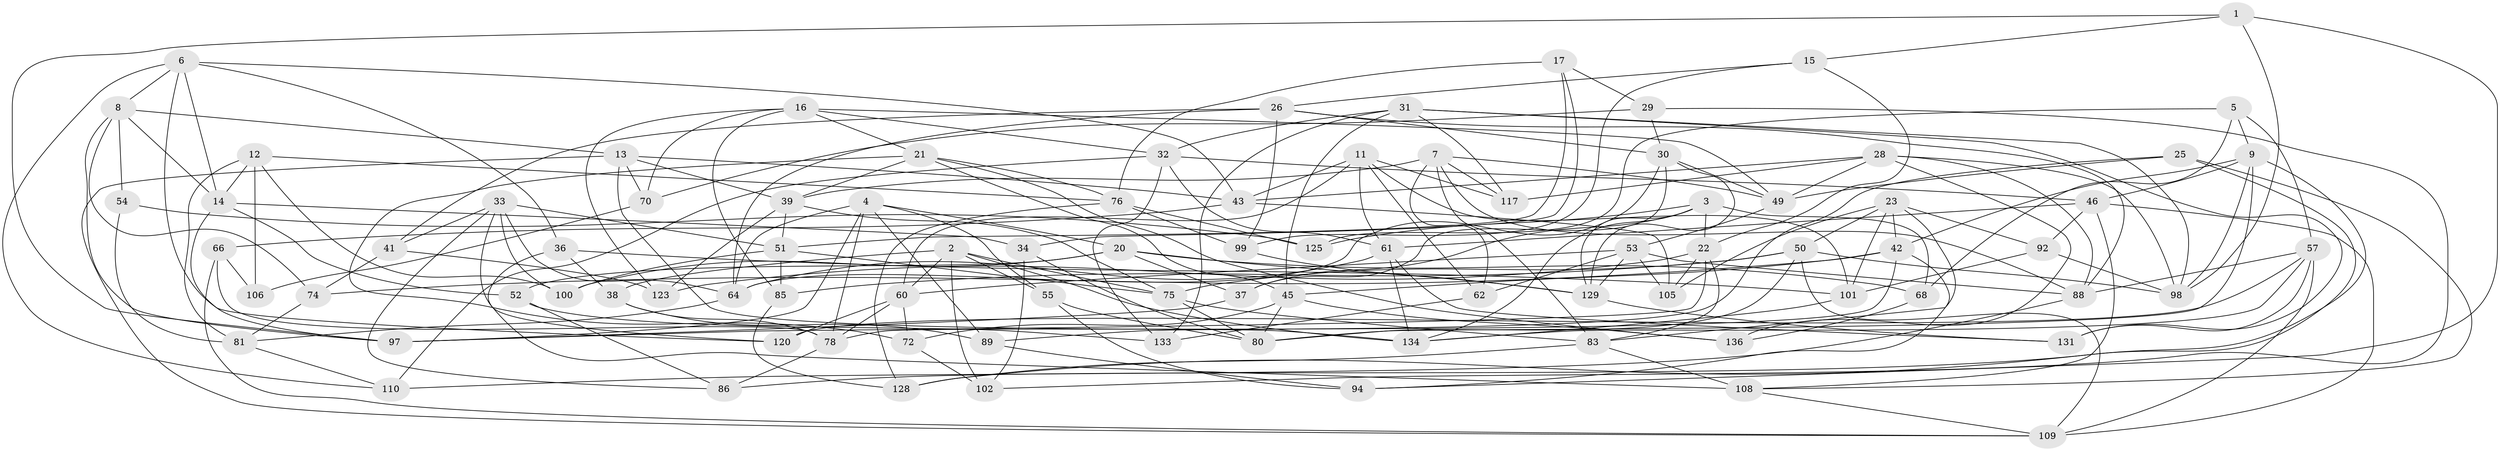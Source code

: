 // original degree distribution, {4: 1.0}
// Generated by graph-tools (version 1.1) at 2025/11/02/27/25 16:11:43]
// undirected, 88 vertices, 222 edges
graph export_dot {
graph [start="1"]
  node [color=gray90,style=filled];
  1;
  2 [super="+58"];
  3 [super="+18"];
  4 [super="+65"];
  5;
  6 [super="+10"];
  7 [super="+84"];
  8 [super="+56"];
  9 [super="+77"];
  11 [super="+103"];
  12 [super="+35"];
  13 [super="+19"];
  14 [super="+59"];
  15;
  16 [super="+126"];
  17;
  20 [super="+27"];
  21 [super="+132"];
  22 [super="+24"];
  23 [super="+104"];
  25;
  26 [super="+48"];
  28 [super="+47"];
  29;
  30 [super="+95"];
  31 [super="+69"];
  32 [super="+40"];
  33 [super="+71"];
  34;
  36 [super="+67"];
  37;
  38;
  39 [super="+79"];
  41;
  42 [super="+113"];
  43 [super="+44"];
  45 [super="+107"];
  46 [super="+82"];
  49 [super="+93"];
  50 [super="+73"];
  51 [super="+124"];
  52;
  53 [super="+91"];
  54;
  55;
  57 [super="+63"];
  60 [super="+118"];
  61 [super="+96"];
  62;
  64 [super="+121"];
  66;
  68;
  70;
  72;
  74;
  75 [super="+114"];
  76 [super="+127"];
  78 [super="+87"];
  80 [super="+116"];
  81 [super="+90"];
  83 [super="+119"];
  85;
  86;
  88 [super="+112"];
  89;
  92;
  94;
  97 [super="+130"];
  98 [super="+111"];
  99;
  100;
  101 [super="+138"];
  102;
  105;
  106;
  108 [super="+115"];
  109 [super="+122"];
  110;
  117;
  120;
  123;
  125;
  128;
  129 [super="+137"];
  131;
  133;
  134 [super="+135"];
  136;
  1 -- 15;
  1 -- 94;
  1 -- 97;
  1 -- 98;
  2 -- 55;
  2 -- 38;
  2 -- 75;
  2 -- 60;
  2 -- 102;
  2 -- 134;
  3 -- 129;
  3 -- 125;
  3 -- 68;
  3 -- 37;
  3 -- 22;
  3 -- 134;
  4 -- 97;
  4 -- 55;
  4 -- 89;
  4 -- 20;
  4 -- 78;
  4 -- 64;
  5 -- 68;
  5 -- 125;
  5 -- 9;
  5 -- 57;
  6 -- 120;
  6 -- 36;
  6 -- 43;
  6 -- 8;
  6 -- 110;
  6 -- 14;
  7 -- 88;
  7 -- 117;
  7 -- 62;
  7 -- 83;
  7 -- 49;
  7 -- 39;
  8 -- 97;
  8 -- 74;
  8 -- 54;
  8 -- 14;
  8 -- 13;
  9 -- 86;
  9 -- 80;
  9 -- 42;
  9 -- 98;
  9 -- 46;
  11 -- 117;
  11 -- 60;
  11 -- 43;
  11 -- 101;
  11 -- 62;
  11 -- 61;
  12 -- 100;
  12 -- 106 [weight=2];
  12 -- 76;
  12 -- 81;
  12 -- 14;
  13 -- 70;
  13 -- 134;
  13 -- 39;
  13 -- 43;
  13 -- 109;
  14 -- 52;
  14 -- 97;
  14 -- 34;
  15 -- 99;
  15 -- 22;
  15 -- 26;
  16 -- 70;
  16 -- 123;
  16 -- 32;
  16 -- 85;
  16 -- 21;
  16 -- 49;
  17 -- 34;
  17 -- 29;
  17 -- 76;
  17 -- 51;
  20 -- 37;
  20 -- 52;
  20 -- 100;
  20 -- 68;
  20 -- 129;
  21 -- 136;
  21 -- 72;
  21 -- 45;
  21 -- 39;
  21 -- 76;
  22 -- 123;
  22 -- 105;
  22 -- 83;
  22 -- 97;
  23 -- 42;
  23 -- 92;
  23 -- 105;
  23 -- 83;
  23 -- 101;
  23 -- 50;
  25 -- 89;
  25 -- 49;
  25 -- 128;
  25 -- 108;
  26 -- 41;
  26 -- 64;
  26 -- 30;
  26 -- 88;
  26 -- 99;
  28 -- 49;
  28 -- 43;
  28 -- 88;
  28 -- 136;
  28 -- 98;
  28 -- 117;
  29 -- 70;
  29 -- 102;
  29 -- 30;
  30 -- 49;
  30 -- 129;
  30 -- 64;
  30 -- 37;
  31 -- 131;
  31 -- 133;
  31 -- 32;
  31 -- 98;
  31 -- 117;
  31 -- 45;
  32 -- 133;
  32 -- 61;
  32 -- 46;
  32 -- 110;
  33 -- 100;
  33 -- 41;
  33 -- 120;
  33 -- 51;
  33 -- 86;
  33 -- 64;
  34 -- 102;
  34 -- 80;
  36 -- 108 [weight=2];
  36 -- 38;
  36 -- 101 [weight=2];
  37 -- 97;
  38 -- 89;
  38 -- 78;
  39 -- 123;
  39 -- 51;
  39 -- 75;
  41 -- 123;
  41 -- 74;
  42 -- 94;
  42 -- 74;
  42 -- 45;
  42 -- 78;
  43 -- 105;
  43 -- 66;
  45 -- 136;
  45 -- 72;
  45 -- 80;
  46 -- 108;
  46 -- 92;
  46 -- 61;
  46 -- 109;
  49 -- 53;
  50 -- 85;
  50 -- 75;
  50 -- 109;
  50 -- 98;
  50 -- 80;
  51 -- 100;
  51 -- 75;
  51 -- 85;
  52 -- 86;
  52 -- 133;
  53 -- 60;
  53 -- 62;
  53 -- 88;
  53 -- 105;
  53 -- 129;
  54 -- 125;
  54 -- 81 [weight=2];
  55 -- 94;
  55 -- 80;
  57 -- 131;
  57 -- 88;
  57 -- 109;
  57 -- 120;
  57 -- 134;
  60 -- 120;
  60 -- 72;
  60 -- 78;
  61 -- 131;
  61 -- 64;
  61 -- 134;
  62 -- 133;
  64 -- 81;
  66 -- 106;
  66 -- 78;
  66 -- 109;
  68 -- 136;
  70 -- 106;
  72 -- 102;
  74 -- 81;
  75 -- 80;
  75 -- 83;
  76 -- 125;
  76 -- 128;
  76 -- 99;
  78 -- 86;
  81 -- 110;
  83 -- 128;
  83 -- 108;
  85 -- 128;
  88 -- 110;
  89 -- 94;
  92 -- 98;
  92 -- 101;
  99 -- 129;
  101 -- 134;
  108 -- 109;
  129 -- 131;
}

